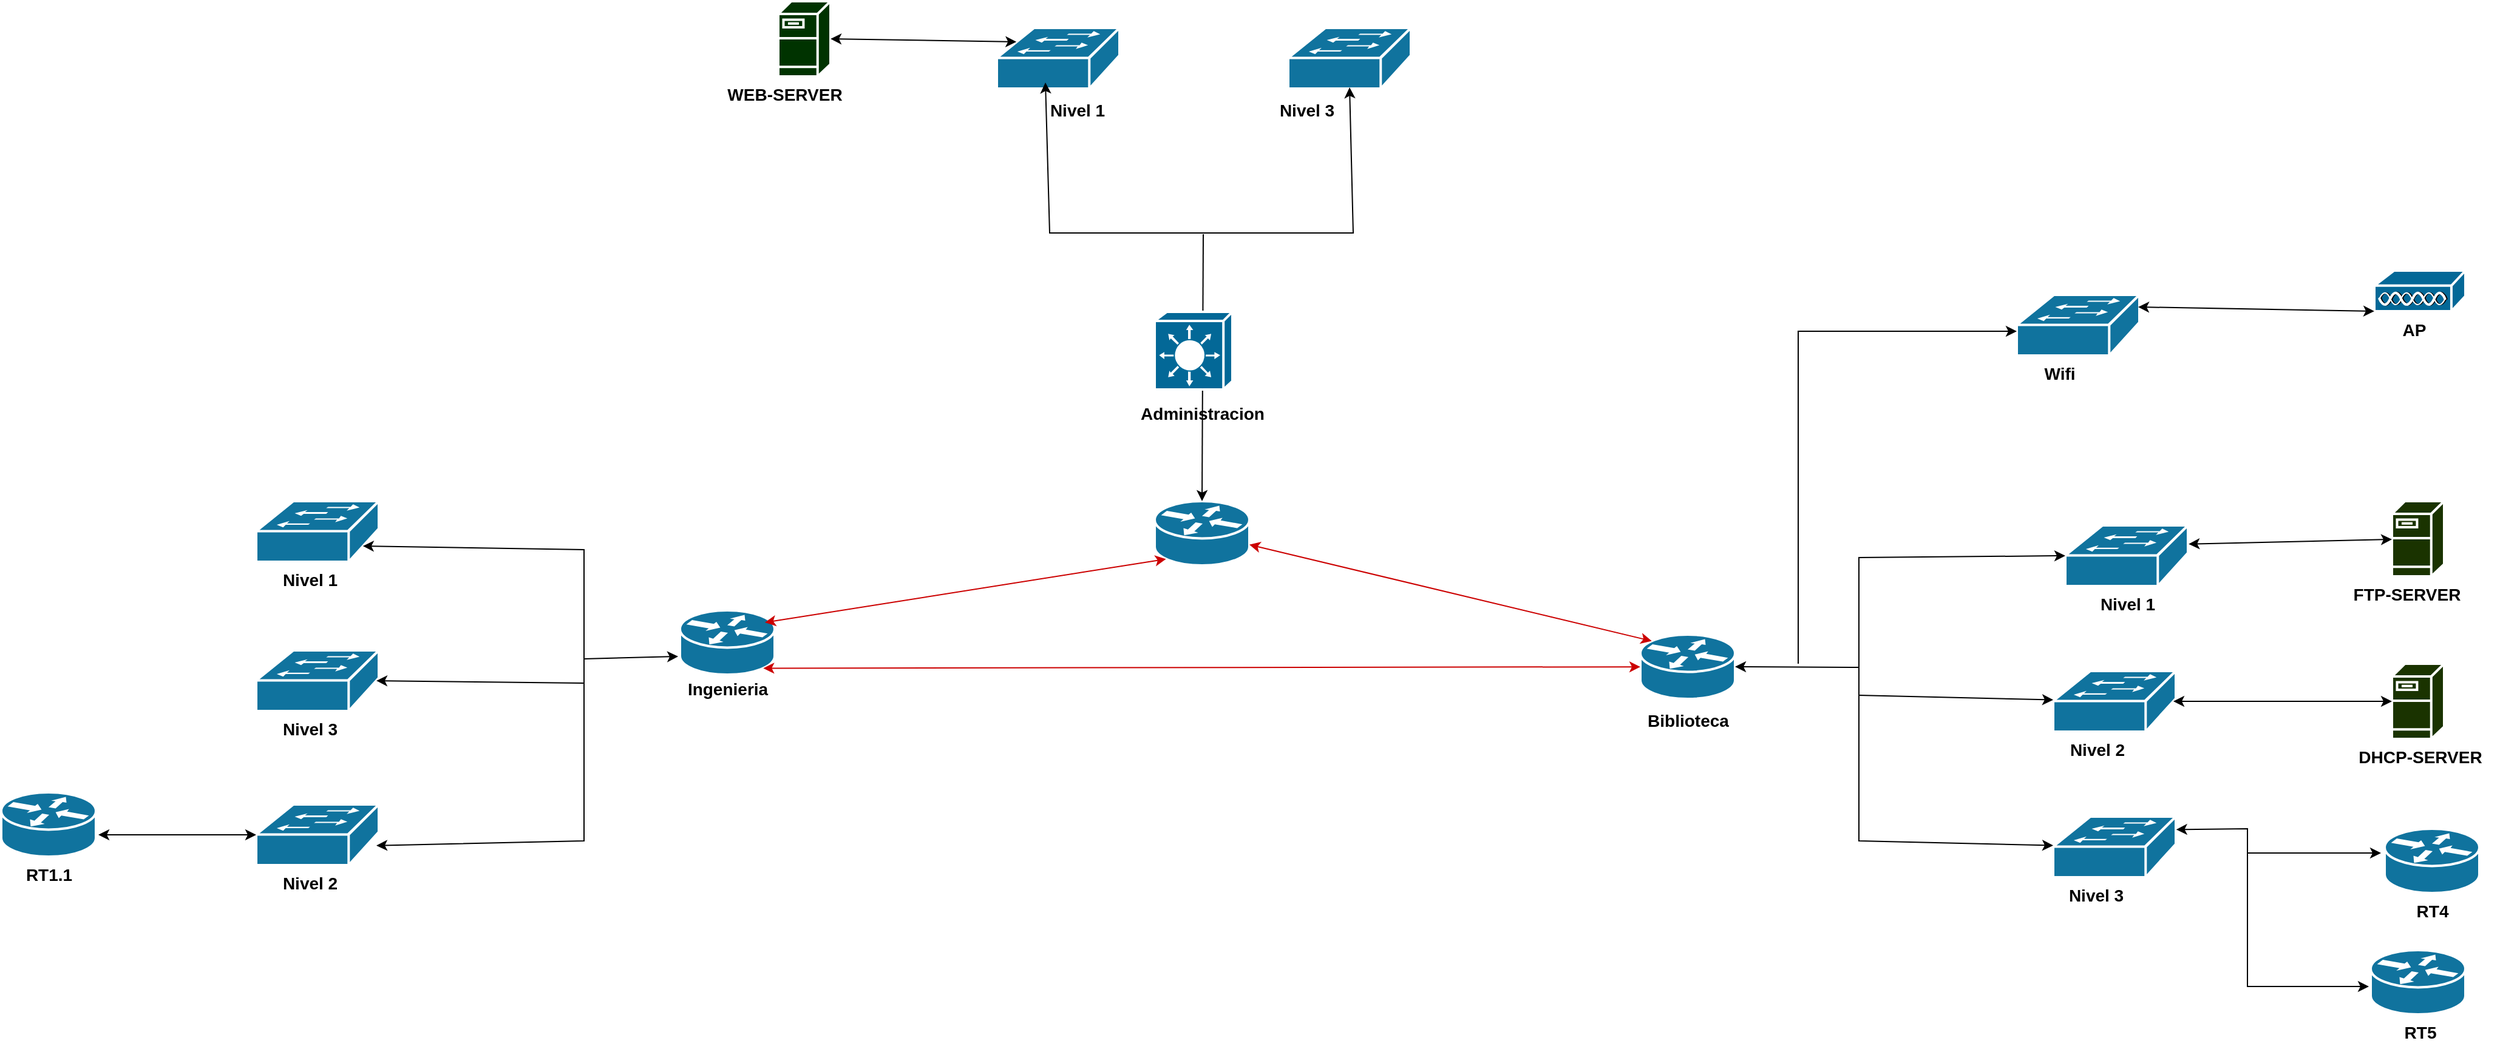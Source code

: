<mxfile version="21.2.9" type="github">
  <diagram id="6a731a19-8d31-9384-78a2-239565b7b9f0" name="Page-1">
    <mxGraphModel dx="1621" dy="719" grid="1" gridSize="10" guides="1" tooltips="1" connect="1" arrows="1" fold="1" page="1" pageScale="1" pageWidth="827" pageHeight="1169" background="none" math="0" shadow="0">
      <root>
        <mxCell id="0" />
        <mxCell id="1" parent="0" />
        <mxCell id="2114" value="" style="shape=mxgraph.cisco.switches.workgroup_switch;html=1;dashed=0;fillColor=#10739E;strokeColor=#ffffff;strokeWidth=2;verticalLabelPosition=bottom;verticalAlign=top;fontFamily=Helvetica;fontSize=36;fontColor=#FFB366" parent="1" vertex="1">
          <mxGeometry x="1250" y="290" width="101" height="50" as="geometry" />
        </mxCell>
        <mxCell id="2115" value="" style="shape=mxgraph.cisco.switches.workgroup_switch;html=1;dashed=0;fillColor=#10739E;strokeColor=#ffffff;strokeWidth=2;verticalLabelPosition=bottom;verticalAlign=top;fontFamily=Helvetica;fontSize=36;fontColor=#FFB366" parent="1" vertex="1">
          <mxGeometry x="1890" y="700" width="101" height="50" as="geometry" />
        </mxCell>
        <mxCell id="2116" value="" style="shape=mxgraph.cisco.switches.workgroup_switch;html=1;dashed=0;fillColor=#10739E;strokeColor=#ffffff;strokeWidth=2;verticalLabelPosition=bottom;verticalAlign=top;fontFamily=Helvetica;fontSize=36;fontColor=#FFB366" parent="1" vertex="1">
          <mxGeometry x="1010" y="290" width="101" height="50" as="geometry" />
        </mxCell>
        <mxCell id="2117" value="" style="shape=mxgraph.cisco.switches.workgroup_switch;html=1;dashed=0;fillColor=#10739E;strokeColor=#ffffff;strokeWidth=2;verticalLabelPosition=bottom;verticalAlign=top;fontFamily=Helvetica;fontSize=36;fontColor=#FFB366" parent="1" vertex="1">
          <mxGeometry x="1850" y="510" width="101" height="50" as="geometry" />
        </mxCell>
        <mxCell id="2132" value="" style="shape=mxgraph.cisco.routers.router;html=1;dashed=0;fillColor=#10739E;strokeColor=#ffffff;strokeWidth=2;verticalLabelPosition=bottom;verticalAlign=top;fontFamily=Helvetica;fontSize=36;fontColor=#FFB366" parent="1" vertex="1">
          <mxGeometry x="1140" y="680" width="78" height="53" as="geometry" />
        </mxCell>
        <mxCell id="2134" value="" style="shape=mxgraph.cisco.routers.router;html=1;dashed=0;fillColor=#10739E;strokeColor=#ffffff;strokeWidth=2;verticalLabelPosition=bottom;verticalAlign=top;fontFamily=Helvetica;fontSize=36;fontColor=#FFB366" parent="1" vertex="1">
          <mxGeometry x="749" y="770" width="78" height="53" as="geometry" />
        </mxCell>
        <mxCell id="2135" value="" style="shape=mxgraph.cisco.routers.router;html=1;dashed=0;fillColor=#10739E;strokeColor=#ffffff;strokeWidth=2;verticalLabelPosition=bottom;verticalAlign=top;fontFamily=Helvetica;fontSize=36;fontColor=#FFB366" parent="1" vertex="1">
          <mxGeometry x="1540" y="790" width="78" height="53" as="geometry" />
        </mxCell>
        <mxCell id="2136" value="" style="shape=mxgraph.cisco.switches.workgroup_switch;html=1;dashed=0;fillColor=#10739E;strokeColor=#ffffff;strokeWidth=2;verticalLabelPosition=bottom;verticalAlign=top;fontFamily=Helvetica;fontSize=36;fontColor=#FFB366" parent="1" vertex="1">
          <mxGeometry x="400" y="930" width="101" height="50" as="geometry" />
        </mxCell>
        <mxCell id="2137" value="" style="shape=mxgraph.cisco.switches.workgroup_switch;html=1;dashed=0;fillColor=#10739E;strokeColor=#ffffff;strokeWidth=2;verticalLabelPosition=bottom;verticalAlign=top;fontFamily=Helvetica;fontSize=36;fontColor=#FFB366" parent="1" vertex="1">
          <mxGeometry x="1880" y="940" width="101" height="50" as="geometry" />
        </mxCell>
        <mxCell id="2257" style="edgeStyle=orthogonalEdgeStyle;curved=1;rounded=0;jumpStyle=none;html=1;exitX=0.75;exitY=0;entryX=0.75;entryY=0;shadow=0;labelBackgroundColor=#ffffff;startArrow=none;startFill=0;endArrow=none;endFill=0;endSize=10;jettySize=auto;orthogonalLoop=1;strokeColor=#23445D;strokeWidth=2;fillColor=#F08705;fontFamily=Helvetica;fontSize=25;fontColor=#23445D;align=left;" parent="1" edge="1">
          <mxGeometry relative="1" as="geometry">
            <mxPoint x="813.75" y="434" as="sourcePoint" />
            <mxPoint x="813.75" y="434" as="targetPoint" />
          </mxGeometry>
        </mxCell>
        <mxCell id="oYvMwHtBMe52vew9JwbO-2265" value="" style="shape=mxgraph.cisco.switches.workgroup_switch;html=1;dashed=0;fillColor=#10739E;strokeColor=#ffffff;strokeWidth=2;verticalLabelPosition=bottom;verticalAlign=top;fontFamily=Helvetica;fontSize=36;fontColor=#FFB366" parent="1" vertex="1">
          <mxGeometry x="400" y="803" width="101" height="50" as="geometry" />
        </mxCell>
        <mxCell id="oYvMwHtBMe52vew9JwbO-2270" value="" style="shape=mxgraph.cisco.switches.workgroup_switch;html=1;dashed=0;fillColor=#10739E;strokeColor=#ffffff;strokeWidth=2;verticalLabelPosition=bottom;verticalAlign=top;fontFamily=Helvetica;fontSize=36;fontColor=#FFB366" parent="1" vertex="1">
          <mxGeometry x="400" y="680" width="101" height="50" as="geometry" />
        </mxCell>
        <mxCell id="oYvMwHtBMe52vew9JwbO-2275" value="" style="shape=mxgraph.cisco.switches.workgroup_switch;html=1;dashed=0;fillColor=#10739E;strokeColor=#ffffff;strokeWidth=2;verticalLabelPosition=bottom;verticalAlign=top;fontFamily=Helvetica;fontSize=36;fontColor=#FFB366" parent="1" vertex="1">
          <mxGeometry x="1880" y="820" width="101" height="50" as="geometry" />
        </mxCell>
        <mxCell id="oYvMwHtBMe52vew9JwbO-2278" value="" style="shape=mxgraph.cisco.routers.router;html=1;dashed=0;fillColor=#10739E;strokeColor=#ffffff;strokeWidth=2;verticalLabelPosition=bottom;verticalAlign=top;fontFamily=Helvetica;fontSize=36;fontColor=#FFB366" parent="1" vertex="1">
          <mxGeometry x="2153" y="950" width="78" height="53" as="geometry" />
        </mxCell>
        <mxCell id="oYvMwHtBMe52vew9JwbO-2280" value="" style="shape=mxgraph.cisco.servers.fileserver;sketch=0;html=1;pointerEvents=1;dashed=0;fillColor=#1A3300;strokeColor=#ffffff;strokeWidth=2;verticalLabelPosition=bottom;verticalAlign=top;align=center;outlineConnect=0;" parent="1" vertex="1">
          <mxGeometry x="2159" y="814" width="43" height="62" as="geometry" />
        </mxCell>
        <mxCell id="oYvMwHtBMe52vew9JwbO-2281" value="" style="shape=mxgraph.cisco.servers.fileserver;sketch=0;html=1;pointerEvents=1;dashed=0;fillColor=#1A3300;strokeColor=#ffffff;strokeWidth=2;verticalLabelPosition=bottom;verticalAlign=top;align=center;outlineConnect=0;" parent="1" vertex="1">
          <mxGeometry x="2159" y="680" width="43" height="62" as="geometry" />
        </mxCell>
        <mxCell id="oYvMwHtBMe52vew9JwbO-2285" value="" style="shape=mxgraph.cisco.servers.fileserver;sketch=0;html=1;pointerEvents=1;dashed=0;fillColor=#003300;strokeColor=#ffffff;strokeWidth=2;verticalLabelPosition=bottom;verticalAlign=top;align=center;outlineConnect=0;" parent="1" vertex="1">
          <mxGeometry x="830" y="268" width="43" height="62" as="geometry" />
        </mxCell>
        <mxCell id="oYvMwHtBMe52vew9JwbO-2288" value="" style="shape=mxgraph.cisco.routers.router;html=1;dashed=0;fillColor=#10739E;strokeColor=#ffffff;strokeWidth=2;verticalLabelPosition=bottom;verticalAlign=top;fontFamily=Helvetica;fontSize=36;fontColor=#FFB366" parent="1" vertex="1">
          <mxGeometry x="190" y="920" width="78" height="53" as="geometry" />
        </mxCell>
        <mxCell id="oYvMwHtBMe52vew9JwbO-2290" value="" style="shape=mxgraph.cisco.routers.router;html=1;dashed=0;fillColor=#10739E;strokeColor=#ffffff;strokeWidth=2;verticalLabelPosition=bottom;verticalAlign=top;fontFamily=Helvetica;fontSize=36;fontColor=#FFB366" parent="1" vertex="1">
          <mxGeometry x="2141.5" y="1050" width="78" height="53" as="geometry" />
        </mxCell>
        <mxCell id="oYvMwHtBMe52vew9JwbO-2292" value="" style="shape=mxgraph.cisco.misc.access_point;sketch=0;html=1;pointerEvents=1;dashed=0;fillColor=#036897;strokeColor=#ffffff;strokeWidth=2;verticalLabelPosition=bottom;verticalAlign=top;align=center;outlineConnect=0;" parent="1" vertex="1">
          <mxGeometry x="2144.5" y="490" width="75" height="34" as="geometry" />
        </mxCell>
        <mxCell id="LEo_Tgoe2vaSh1sATcVp-2260" value="" style="endArrow=classic;startArrow=classic;html=1;rounded=0;exitX=0.12;exitY=0.1;exitDx=0;exitDy=0;exitPerimeter=0;fillColor=#CC0000;strokeColor=#CC0000;" parent="1" source="2135" target="2132" edge="1">
          <mxGeometry width="50" height="50" relative="1" as="geometry">
            <mxPoint x="1150" y="620" as="sourcePoint" />
            <mxPoint x="1200" y="570" as="targetPoint" />
          </mxGeometry>
        </mxCell>
        <mxCell id="LEo_Tgoe2vaSh1sATcVp-2261" value="" style="endArrow=classic;startArrow=classic;html=1;rounded=0;exitX=0.897;exitY=0.189;exitDx=0;exitDy=0;exitPerimeter=0;entryX=0.12;entryY=0.9;entryDx=0;entryDy=0;entryPerimeter=0;strokeColor=#CC0000;" parent="1" source="2134" target="2132" edge="1">
          <mxGeometry width="50" height="50" relative="1" as="geometry">
            <mxPoint x="810" y="780" as="sourcePoint" />
            <mxPoint x="1140" y="590" as="targetPoint" />
          </mxGeometry>
        </mxCell>
        <mxCell id="LEo_Tgoe2vaSh1sATcVp-2262" value="" style="endArrow=classic;startArrow=classic;html=1;rounded=0;exitX=0.88;exitY=0.9;exitDx=0;exitDy=0;exitPerimeter=0;strokeColor=#CC0000;" parent="1" source="2134" target="2135" edge="1">
          <mxGeometry width="50" height="50" relative="1" as="geometry">
            <mxPoint x="1020" y="870" as="sourcePoint" />
            <mxPoint x="1070" y="820" as="targetPoint" />
          </mxGeometry>
        </mxCell>
        <mxCell id="LEo_Tgoe2vaSh1sATcVp-2263" value="" style="endArrow=classic;html=1;rounded=0;entryX=-0.019;entryY=0.717;entryDx=0;entryDy=0;entryPerimeter=0;" parent="1" target="2134" edge="1">
          <mxGeometry width="50" height="50" relative="1" as="geometry">
            <mxPoint x="670" y="810" as="sourcePoint" />
            <mxPoint x="750" y="800" as="targetPoint" />
          </mxGeometry>
        </mxCell>
        <mxCell id="LEo_Tgoe2vaSh1sATcVp-2264" value="" style="endArrow=classic;startArrow=classic;html=1;rounded=0;exitX=0.98;exitY=0.678;exitDx=0;exitDy=0;exitPerimeter=0;entryX=0.87;entryY=0.74;entryDx=0;entryDy=0;entryPerimeter=0;" parent="1" source="2136" target="oYvMwHtBMe52vew9JwbO-2270" edge="1">
          <mxGeometry width="50" height="50" relative="1" as="geometry">
            <mxPoint x="530" y="960" as="sourcePoint" />
            <mxPoint x="600" y="720" as="targetPoint" />
            <Array as="points">
              <mxPoint x="670" y="960" />
              <mxPoint x="670" y="720" />
            </Array>
          </mxGeometry>
        </mxCell>
        <mxCell id="LEo_Tgoe2vaSh1sATcVp-2265" value="" style="endArrow=classic;html=1;rounded=0;entryX=0.98;entryY=0.5;entryDx=0;entryDy=0;entryPerimeter=0;" parent="1" target="oYvMwHtBMe52vew9JwbO-2265" edge="1">
          <mxGeometry width="50" height="50" relative="1" as="geometry">
            <mxPoint x="670" y="830" as="sourcePoint" />
            <mxPoint x="510" y="830" as="targetPoint" />
          </mxGeometry>
        </mxCell>
        <mxCell id="LEo_Tgoe2vaSh1sATcVp-2266" value="" style="endArrow=classic;startArrow=classic;html=1;rounded=0;entryX=0;entryY=0.5;entryDx=0;entryDy=0;entryPerimeter=0;" parent="1" target="2136" edge="1">
          <mxGeometry width="50" height="50" relative="1" as="geometry">
            <mxPoint x="270" y="955" as="sourcePoint" />
            <mxPoint x="300" y="890" as="targetPoint" />
          </mxGeometry>
        </mxCell>
        <mxCell id="LEo_Tgoe2vaSh1sATcVp-2268" value="" style="endArrow=classic;html=1;rounded=0;entryX=0.5;entryY=0;entryDx=0;entryDy=0;entryPerimeter=0;" parent="1" target="2132" edge="1">
          <mxGeometry width="50" height="50" relative="1" as="geometry">
            <mxPoint x="1180" y="460" as="sourcePoint" />
            <mxPoint x="1190" y="440" as="targetPoint" />
          </mxGeometry>
        </mxCell>
        <mxCell id="LEo_Tgoe2vaSh1sATcVp-2270" value="" style="endArrow=classic;startArrow=classic;html=1;rounded=0;entryX=0.5;entryY=0.98;entryDx=0;entryDy=0;entryPerimeter=0;exitX=0.396;exitY=0.9;exitDx=0;exitDy=0;exitPerimeter=0;" parent="1" source="2116" target="2114" edge="1">
          <mxGeometry width="50" height="50" relative="1" as="geometry">
            <mxPoint x="1053.5" y="360" as="sourcePoint" />
            <mxPoint x="1304.5" y="360" as="targetPoint" />
            <Array as="points">
              <mxPoint x="1053.5" y="459" />
              <mxPoint x="1303.5" y="459" />
            </Array>
          </mxGeometry>
        </mxCell>
        <mxCell id="LEo_Tgoe2vaSh1sATcVp-2271" value="" style="endArrow=classic;startArrow=classic;html=1;rounded=0;entryX=0.16;entryY=0.23;entryDx=0;entryDy=0;entryPerimeter=0;exitX=1;exitY=0.5;exitDx=0;exitDy=0;exitPerimeter=0;" parent="1" source="oYvMwHtBMe52vew9JwbO-2285" target="2116" edge="1">
          <mxGeometry width="50" height="50" relative="1" as="geometry">
            <mxPoint x="750" y="220" as="sourcePoint" />
            <mxPoint x="800" y="170" as="targetPoint" />
          </mxGeometry>
        </mxCell>
        <mxCell id="LEo_Tgoe2vaSh1sATcVp-2272" value="" style="endArrow=classic;html=1;rounded=0;entryX=1;entryY=0.5;entryDx=0;entryDy=0;entryPerimeter=0;" parent="1" target="2135" edge="1">
          <mxGeometry width="50" height="50" relative="1" as="geometry">
            <mxPoint x="1720" y="817" as="sourcePoint" />
            <mxPoint x="1830" y="760" as="targetPoint" />
          </mxGeometry>
        </mxCell>
        <mxCell id="LEo_Tgoe2vaSh1sATcVp-2273" value="" style="endArrow=classic;startArrow=classic;html=1;rounded=0;entryX=0;entryY=0.5;entryDx=0;entryDy=0;entryPerimeter=0;" parent="1" source="2137" target="2115" edge="1">
          <mxGeometry width="50" height="50" relative="1" as="geometry">
            <mxPoint x="1840" y="960" as="sourcePoint" />
            <mxPoint x="1840" y="727" as="targetPoint" />
            <Array as="points">
              <mxPoint x="1720" y="960" />
              <mxPoint x="1720" y="886.5" />
              <mxPoint x="1720" y="726.5" />
            </Array>
          </mxGeometry>
        </mxCell>
        <mxCell id="LEo_Tgoe2vaSh1sATcVp-2274" value="" style="endArrow=classic;html=1;rounded=0;" parent="1" target="oYvMwHtBMe52vew9JwbO-2275" edge="1">
          <mxGeometry width="50" height="50" relative="1" as="geometry">
            <mxPoint x="1720" y="840" as="sourcePoint" />
            <mxPoint x="1880" y="840" as="targetPoint" />
          </mxGeometry>
        </mxCell>
        <mxCell id="LEo_Tgoe2vaSh1sATcVp-2275" value="" style="endArrow=classic;startArrow=classic;html=1;rounded=0;entryX=1.003;entryY=0.213;entryDx=0;entryDy=0;entryPerimeter=0;" parent="1" target="2137" edge="1">
          <mxGeometry width="50" height="50" relative="1" as="geometry">
            <mxPoint x="2140" y="1080" as="sourcePoint" />
            <mxPoint x="2050" y="930" as="targetPoint" />
            <Array as="points">
              <mxPoint x="2040" y="1080" />
              <mxPoint x="2040" y="950" />
            </Array>
          </mxGeometry>
        </mxCell>
        <mxCell id="LEo_Tgoe2vaSh1sATcVp-2276" value="" style="endArrow=classic;html=1;rounded=0;" parent="1" edge="1">
          <mxGeometry width="50" height="50" relative="1" as="geometry">
            <mxPoint x="2040" y="970" as="sourcePoint" />
            <mxPoint x="2150" y="970" as="targetPoint" />
          </mxGeometry>
        </mxCell>
        <mxCell id="LEo_Tgoe2vaSh1sATcVp-2277" value="" style="endArrow=classic;startArrow=classic;html=1;rounded=0;exitX=0.98;exitY=0.5;exitDx=0;exitDy=0;exitPerimeter=0;entryX=0;entryY=0.5;entryDx=0;entryDy=0;entryPerimeter=0;" parent="1" source="oYvMwHtBMe52vew9JwbO-2275" target="oYvMwHtBMe52vew9JwbO-2280" edge="1">
          <mxGeometry width="50" height="50" relative="1" as="geometry">
            <mxPoint x="2040" y="850" as="sourcePoint" />
            <mxPoint x="2090" y="800" as="targetPoint" />
          </mxGeometry>
        </mxCell>
        <mxCell id="LEo_Tgoe2vaSh1sATcVp-2278" value="" style="endArrow=classic;startArrow=classic;html=1;rounded=0;exitX=1.006;exitY=0.307;exitDx=0;exitDy=0;exitPerimeter=0;" parent="1" source="2115" target="oYvMwHtBMe52vew9JwbO-2281" edge="1">
          <mxGeometry width="50" height="50" relative="1" as="geometry">
            <mxPoint x="2030" y="720" as="sourcePoint" />
            <mxPoint x="2080" y="670" as="targetPoint" />
          </mxGeometry>
        </mxCell>
        <mxCell id="LEo_Tgoe2vaSh1sATcVp-2279" value="" style="endArrow=classic;html=1;rounded=0;" parent="1" edge="1">
          <mxGeometry width="50" height="50" relative="1" as="geometry">
            <mxPoint x="1670" y="814" as="sourcePoint" />
            <mxPoint x="1850" y="540" as="targetPoint" />
            <Array as="points">
              <mxPoint x="1670" y="540" />
            </Array>
          </mxGeometry>
        </mxCell>
        <mxCell id="LEo_Tgoe2vaSh1sATcVp-2280" value="" style="endArrow=classic;startArrow=classic;html=1;rounded=0;exitX=0.99;exitY=0.2;exitDx=0;exitDy=0;exitPerimeter=0;entryX=0;entryY=0.985;entryDx=0;entryDy=0;entryPerimeter=0;" parent="1" source="2117" target="oYvMwHtBMe52vew9JwbO-2292" edge="1">
          <mxGeometry width="50" height="50" relative="1" as="geometry">
            <mxPoint x="2040" y="550" as="sourcePoint" />
            <mxPoint x="2090" y="500" as="targetPoint" />
          </mxGeometry>
        </mxCell>
        <mxCell id="LEo_Tgoe2vaSh1sATcVp-2285" value="&lt;font style=&quot;font-size: 14px;&quot;&gt;&lt;b&gt;Nivel 1&lt;/b&gt;&lt;/font&gt;" style="text;html=1;align=center;verticalAlign=middle;resizable=0;points=[];autosize=1;strokeColor=none;fillColor=none;" parent="1" vertex="1">
          <mxGeometry x="409" y="730" width="70" height="30" as="geometry" />
        </mxCell>
        <mxCell id="LEo_Tgoe2vaSh1sATcVp-2286" value="&lt;font style=&quot;font-size: 14px;&quot;&gt;&lt;b&gt;Nivel 1&lt;/b&gt;&lt;/font&gt;" style="text;html=1;align=center;verticalAlign=middle;resizable=0;points=[];autosize=1;strokeColor=none;fillColor=none;" parent="1" vertex="1">
          <mxGeometry x="1041" y="343" width="70" height="30" as="geometry" />
        </mxCell>
        <mxCell id="LEo_Tgoe2vaSh1sATcVp-2287" value="&lt;font style=&quot;font-size: 14px;&quot;&gt;&lt;b&gt;Nivel 1&lt;/b&gt;&lt;/font&gt;" style="text;html=1;align=center;verticalAlign=middle;resizable=0;points=[];autosize=1;strokeColor=none;fillColor=none;" parent="1" vertex="1">
          <mxGeometry x="1905.5" y="750" width="70" height="30" as="geometry" />
        </mxCell>
        <mxCell id="LEo_Tgoe2vaSh1sATcVp-2288" value="&lt;font style=&quot;font-size: 14px;&quot;&gt;&lt;b&gt;Nivel 3&lt;/b&gt;&lt;/font&gt;" style="text;html=1;align=center;verticalAlign=middle;resizable=0;points=[];autosize=1;strokeColor=none;fillColor=none;" parent="1" vertex="1">
          <mxGeometry x="409" y="853" width="70" height="30" as="geometry" />
        </mxCell>
        <mxCell id="LEo_Tgoe2vaSh1sATcVp-2289" value="&lt;font style=&quot;font-size: 14px;&quot;&gt;&lt;b&gt;Nivel 3&lt;/b&gt;&lt;/font&gt;" style="text;html=1;align=center;verticalAlign=middle;resizable=0;points=[];autosize=1;strokeColor=none;fillColor=none;" parent="1" vertex="1">
          <mxGeometry x="1230" y="343" width="70" height="30" as="geometry" />
        </mxCell>
        <mxCell id="LEo_Tgoe2vaSh1sATcVp-2290" value="&lt;font style=&quot;font-size: 14px;&quot;&gt;&lt;b&gt;Nivel 3&lt;/b&gt;&lt;/font&gt;" style="text;html=1;align=center;verticalAlign=middle;resizable=0;points=[];autosize=1;strokeColor=none;fillColor=none;" parent="1" vertex="1">
          <mxGeometry x="1880" y="990" width="70" height="30" as="geometry" />
        </mxCell>
        <mxCell id="LEo_Tgoe2vaSh1sATcVp-2291" value="&lt;font style=&quot;font-size: 14px;&quot;&gt;&lt;b&gt;Nivel 2&lt;/b&gt;&lt;/font&gt;" style="text;html=1;align=center;verticalAlign=middle;resizable=0;points=[];autosize=1;strokeColor=none;fillColor=none;" parent="1" vertex="1">
          <mxGeometry x="409" y="980" width="70" height="30" as="geometry" />
        </mxCell>
        <mxCell id="LEo_Tgoe2vaSh1sATcVp-2292" value="&lt;font style=&quot;font-size: 14px;&quot;&gt;&lt;b&gt;Nivel 2&lt;/b&gt;&lt;/font&gt;" style="text;html=1;align=center;verticalAlign=middle;resizable=0;points=[];autosize=1;strokeColor=none;fillColor=none;" parent="1" vertex="1">
          <mxGeometry x="1881" y="870" width="70" height="30" as="geometry" />
        </mxCell>
        <mxCell id="LEo_Tgoe2vaSh1sATcVp-2293" value="&lt;span style=&quot;font-size: 14px;&quot;&gt;&lt;b&gt;Administracion&lt;/b&gt;&lt;/span&gt;" style="text;html=1;align=center;verticalAlign=middle;resizable=0;points=[];autosize=1;strokeColor=none;fillColor=none;" parent="1" vertex="1">
          <mxGeometry x="1114" y="593" width="130" height="30" as="geometry" />
        </mxCell>
        <mxCell id="LEo_Tgoe2vaSh1sATcVp-2294" value="&lt;span style=&quot;font-size: 14px;&quot;&gt;&lt;b&gt;Ingenieria&lt;/b&gt;&lt;/span&gt;" style="text;html=1;align=center;verticalAlign=middle;resizable=0;points=[];autosize=1;strokeColor=none;fillColor=none;" parent="1" vertex="1">
          <mxGeometry x="743" y="820" width="90" height="30" as="geometry" />
        </mxCell>
        <mxCell id="LEo_Tgoe2vaSh1sATcVp-2295" value="&lt;span style=&quot;font-size: 14px;&quot;&gt;&lt;b&gt;Biblioteca&lt;/b&gt;&lt;/span&gt;" style="text;html=1;align=center;verticalAlign=middle;resizable=0;points=[];autosize=1;strokeColor=none;fillColor=none;" parent="1" vertex="1">
          <mxGeometry x="1534" y="846" width="90" height="30" as="geometry" />
        </mxCell>
        <mxCell id="LEo_Tgoe2vaSh1sATcVp-2296" value="&lt;span style=&quot;font-size: 14px;&quot;&gt;&lt;b&gt;WEB-SERVER&lt;/b&gt;&lt;/span&gt;" style="text;html=1;align=center;verticalAlign=middle;resizable=0;points=[];autosize=1;strokeColor=none;fillColor=none;" parent="1" vertex="1">
          <mxGeometry x="775" y="330" width="120" height="30" as="geometry" />
        </mxCell>
        <mxCell id="LEo_Tgoe2vaSh1sATcVp-2297" value="&lt;span style=&quot;font-size: 14px;&quot;&gt;&lt;b&gt;FTP-SERVER&lt;/b&gt;&lt;/span&gt;" style="text;html=1;align=center;verticalAlign=middle;resizable=0;points=[];autosize=1;strokeColor=none;fillColor=none;" parent="1" vertex="1">
          <mxGeometry x="2116" y="742" width="110" height="30" as="geometry" />
        </mxCell>
        <mxCell id="LEo_Tgoe2vaSh1sATcVp-2298" value="&lt;span style=&quot;font-size: 14px;&quot;&gt;&lt;b&gt;DHCP-SERVER&lt;/b&gt;&lt;/span&gt;" style="text;html=1;align=center;verticalAlign=middle;resizable=0;points=[];autosize=1;strokeColor=none;fillColor=none;" parent="1" vertex="1">
          <mxGeometry x="2117" y="876" width="130" height="30" as="geometry" />
        </mxCell>
        <mxCell id="LEo_Tgoe2vaSh1sATcVp-2299" value="&lt;span style=&quot;font-size: 14px;&quot;&gt;&lt;b&gt;RT4&lt;/b&gt;&lt;/span&gt;" style="text;html=1;align=center;verticalAlign=middle;resizable=0;points=[];autosize=1;strokeColor=none;fillColor=none;" parent="1" vertex="1">
          <mxGeometry x="2167" y="1003" width="50" height="30" as="geometry" />
        </mxCell>
        <mxCell id="LEo_Tgoe2vaSh1sATcVp-2300" value="&lt;span style=&quot;font-size: 14px;&quot;&gt;&lt;b&gt;RT5&lt;/b&gt;&lt;/span&gt;" style="text;html=1;align=center;verticalAlign=middle;resizable=0;points=[];autosize=1;strokeColor=none;fillColor=none;" parent="1" vertex="1">
          <mxGeometry x="2157" y="1103" width="50" height="30" as="geometry" />
        </mxCell>
        <mxCell id="LEo_Tgoe2vaSh1sATcVp-2301" value="&lt;span style=&quot;font-size: 14px;&quot;&gt;&lt;b&gt;RT1.1&lt;/b&gt;&lt;/span&gt;" style="text;html=1;align=center;verticalAlign=middle;resizable=0;points=[];autosize=1;strokeColor=none;fillColor=none;" parent="1" vertex="1">
          <mxGeometry x="199" y="973" width="60" height="30" as="geometry" />
        </mxCell>
        <mxCell id="LEo_Tgoe2vaSh1sATcVp-2302" value="&lt;span style=&quot;font-size: 14px;&quot;&gt;&lt;b&gt;Wifi&lt;/b&gt;&lt;/span&gt;" style="text;html=1;align=center;verticalAlign=middle;resizable=0;points=[];autosize=1;strokeColor=none;fillColor=none;" parent="1" vertex="1">
          <mxGeometry x="1860" y="560" width="50" height="30" as="geometry" />
        </mxCell>
        <mxCell id="LEo_Tgoe2vaSh1sATcVp-2303" value="&lt;span style=&quot;font-size: 14px;&quot;&gt;&lt;b&gt;AP&lt;/b&gt;&lt;/span&gt;" style="text;html=1;align=center;verticalAlign=middle;resizable=0;points=[];autosize=1;strokeColor=none;fillColor=none;" parent="1" vertex="1">
          <mxGeometry x="2157" y="524" width="40" height="30" as="geometry" />
        </mxCell>
        <mxCell id="-NJAfI_w4px4aHFFGtEZ-2258" value="" style="shape=mxgraph.cisco.switches.layer_3_switch;sketch=0;html=1;pointerEvents=1;dashed=0;fillColor=#036897;strokeColor=#ffffff;strokeWidth=2;verticalLabelPosition=bottom;verticalAlign=top;align=center;outlineConnect=0;" vertex="1" parent="1">
          <mxGeometry x="1140" y="524" width="64" height="64" as="geometry" />
        </mxCell>
      </root>
    </mxGraphModel>
  </diagram>
</mxfile>
